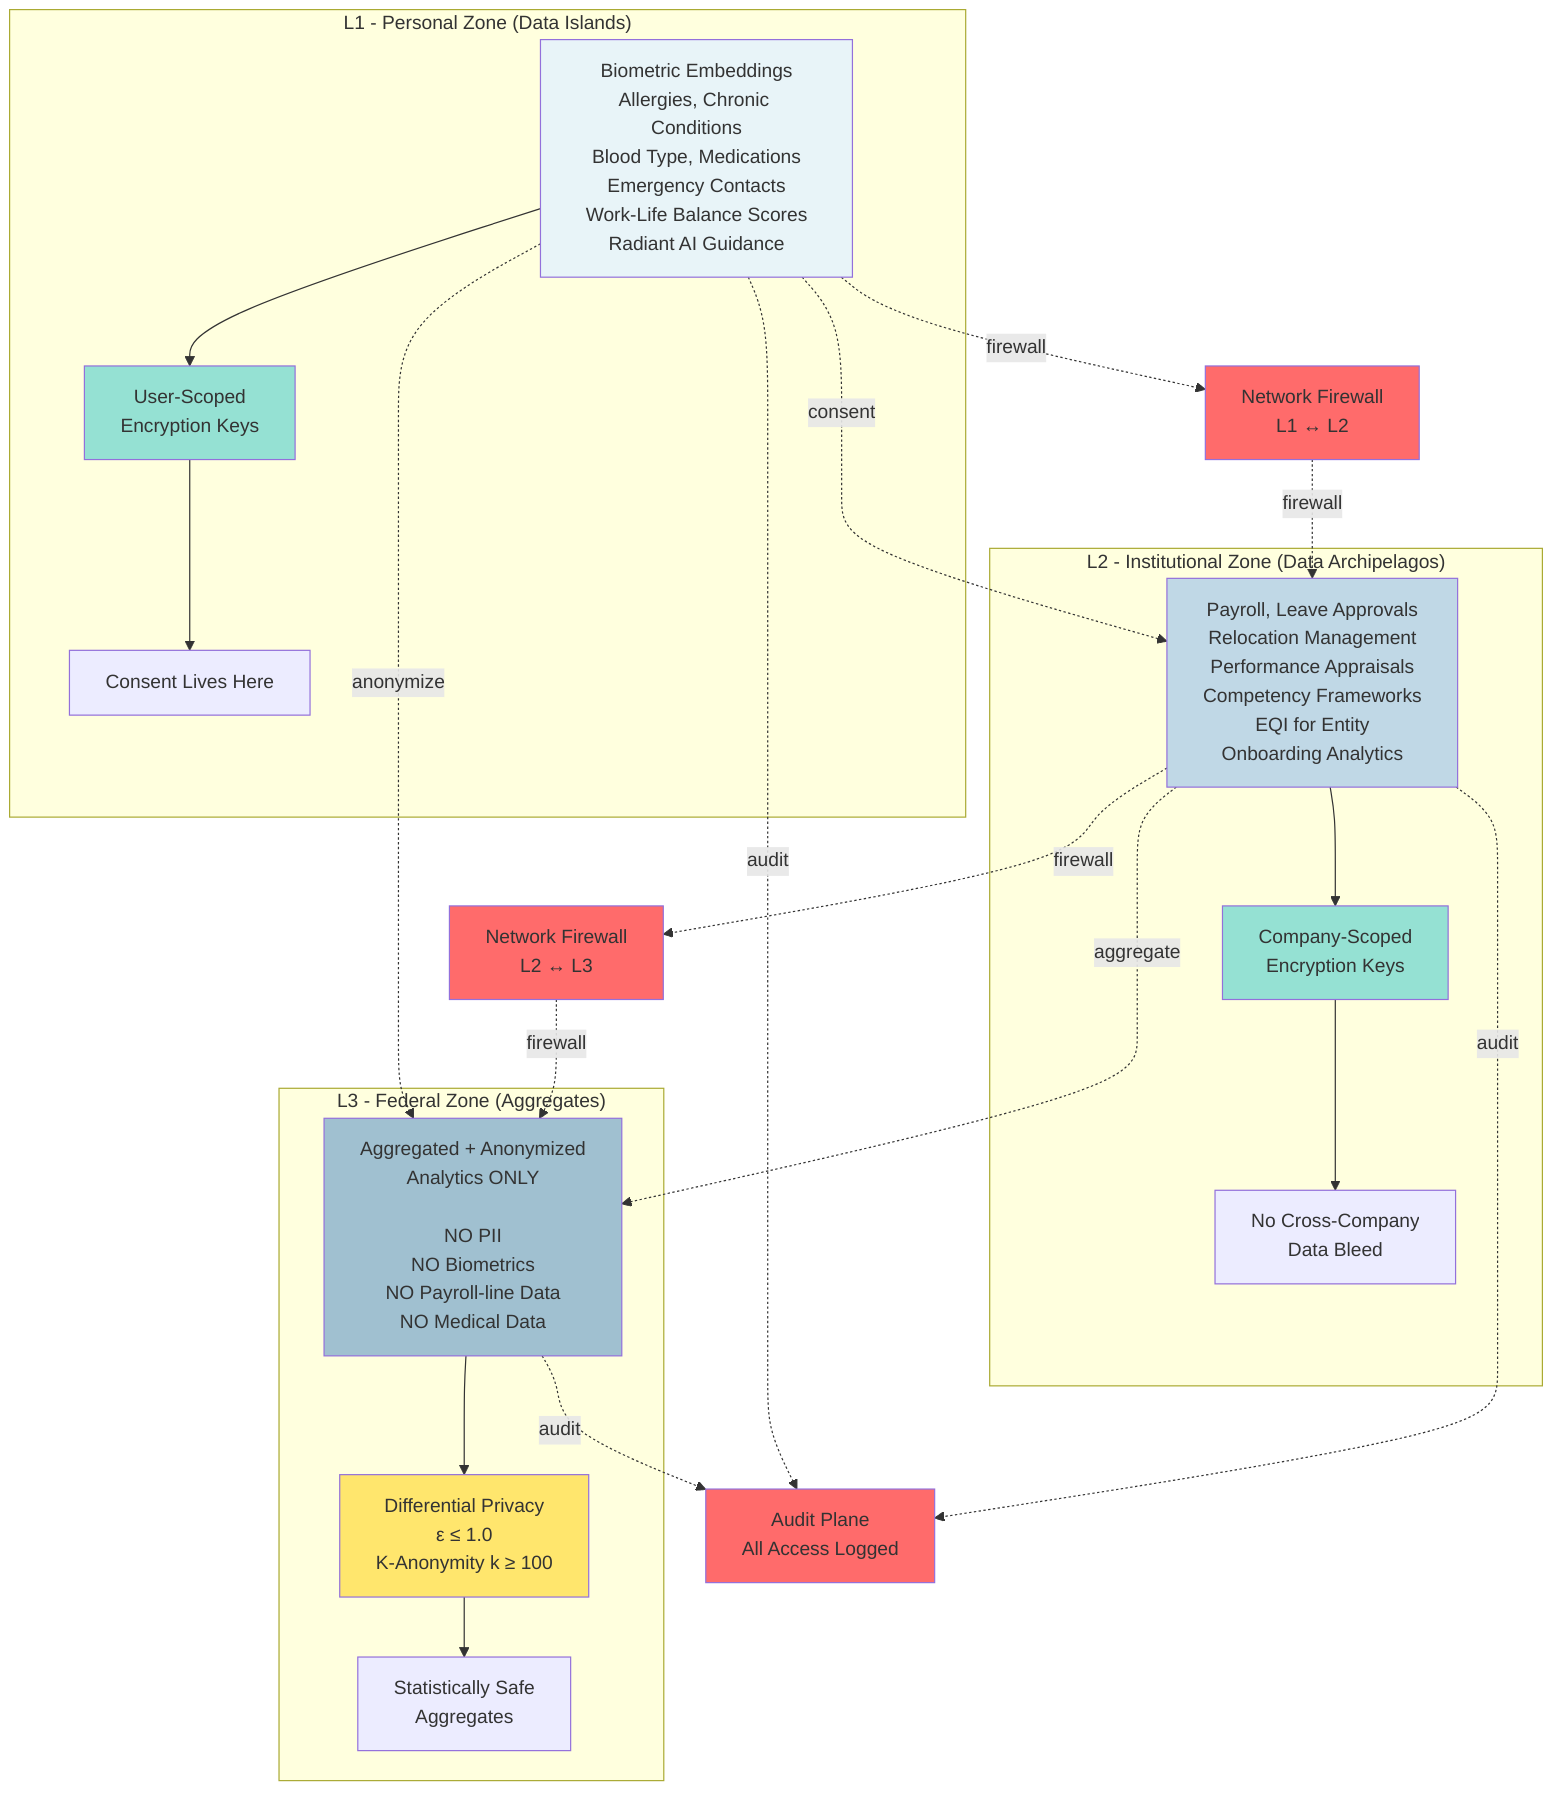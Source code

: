 graph TB
    subgraph "L1 - Personal Zone (Data Islands)"
        L1_DATA[Biometric Embeddings<br/>Allergies, Chronic Conditions<br/>Blood Type, Medications<br/>Emergency Contacts<br/>Work-Life Balance Scores<br/>Radiant AI Guidance]
        L1_ENC[User-Scoped<br/>Encryption Keys]
        L1_CONSENT[Consent Lives Here]
    end
    
    subgraph "L2 - Institutional Zone (Data Archipelagos)"
        L2_DATA[Payroll, Leave Approvals<br/>Relocation Management<br/>Performance Appraisals<br/>Competency Frameworks<br/>EQI for Entity<br/>Onboarding Analytics]
        L2_ENC[Company-Scoped<br/>Encryption Keys]
        L2_ISOLATION[No Cross-Company<br/>Data Bleed]
    end
    
    subgraph "L3 - Federal Zone (Aggregates)"
        L3_DATA[Aggregated + Anonymized<br/>Analytics ONLY<br/><br/>NO PII<br/>NO Biometrics<br/>NO Payroll-line Data<br/>NO Medical Data]
        L3_PRIVACY[Differential Privacy<br/>ε ≤ 1.0<br/>K-Anonymity k ≥ 100]
        L3_SAFE[Statistically Safe<br/>Aggregates]
    end
    
    L1_DATA --> L1_ENC
    L1_ENC --> L1_CONSENT
    
    L2_DATA --> L2_ENC
    L2_ENC --> L2_ISOLATION
    
    L3_DATA --> L3_PRIVACY
    L3_PRIVACY --> L3_SAFE
    
    L1_DATA -.anonymize.-> L3_DATA
    L2_DATA -.aggregate.-> L3_DATA
    
    L1_DATA -.consent.-> L2_DATA
    
    FIREWALL1[Network Firewall<br/>L1 ↔ L2]
    FIREWALL2[Network Firewall<br/>L2 ↔ L3]
    
    L1_DATA -.firewall.-> FIREWALL1
    FIREWALL1 -.firewall.-> L2_DATA
    L2_DATA -.firewall.-> FIREWALL2
    FIREWALL2 -.firewall.-> L3_DATA
    
    AUDIT[Audit Plane<br/>All Access Logged]
    
    L1_DATA -.audit.-> AUDIT
    L2_DATA -.audit.-> AUDIT
    L3_DATA -.audit.-> AUDIT
    
    style L1_DATA fill:#E8F4F8
    style L2_DATA fill:#C0D8E6
    style L3_DATA fill:#A0C0D0
    style L1_ENC fill:#95E1D3
    style L2_ENC fill:#95E1D3
    style L3_PRIVACY fill:#FFE66D
    style AUDIT fill:#FF6B6B
    style FIREWALL1 fill:#FF6B6B
    style FIREWALL2 fill:#FF6B6B